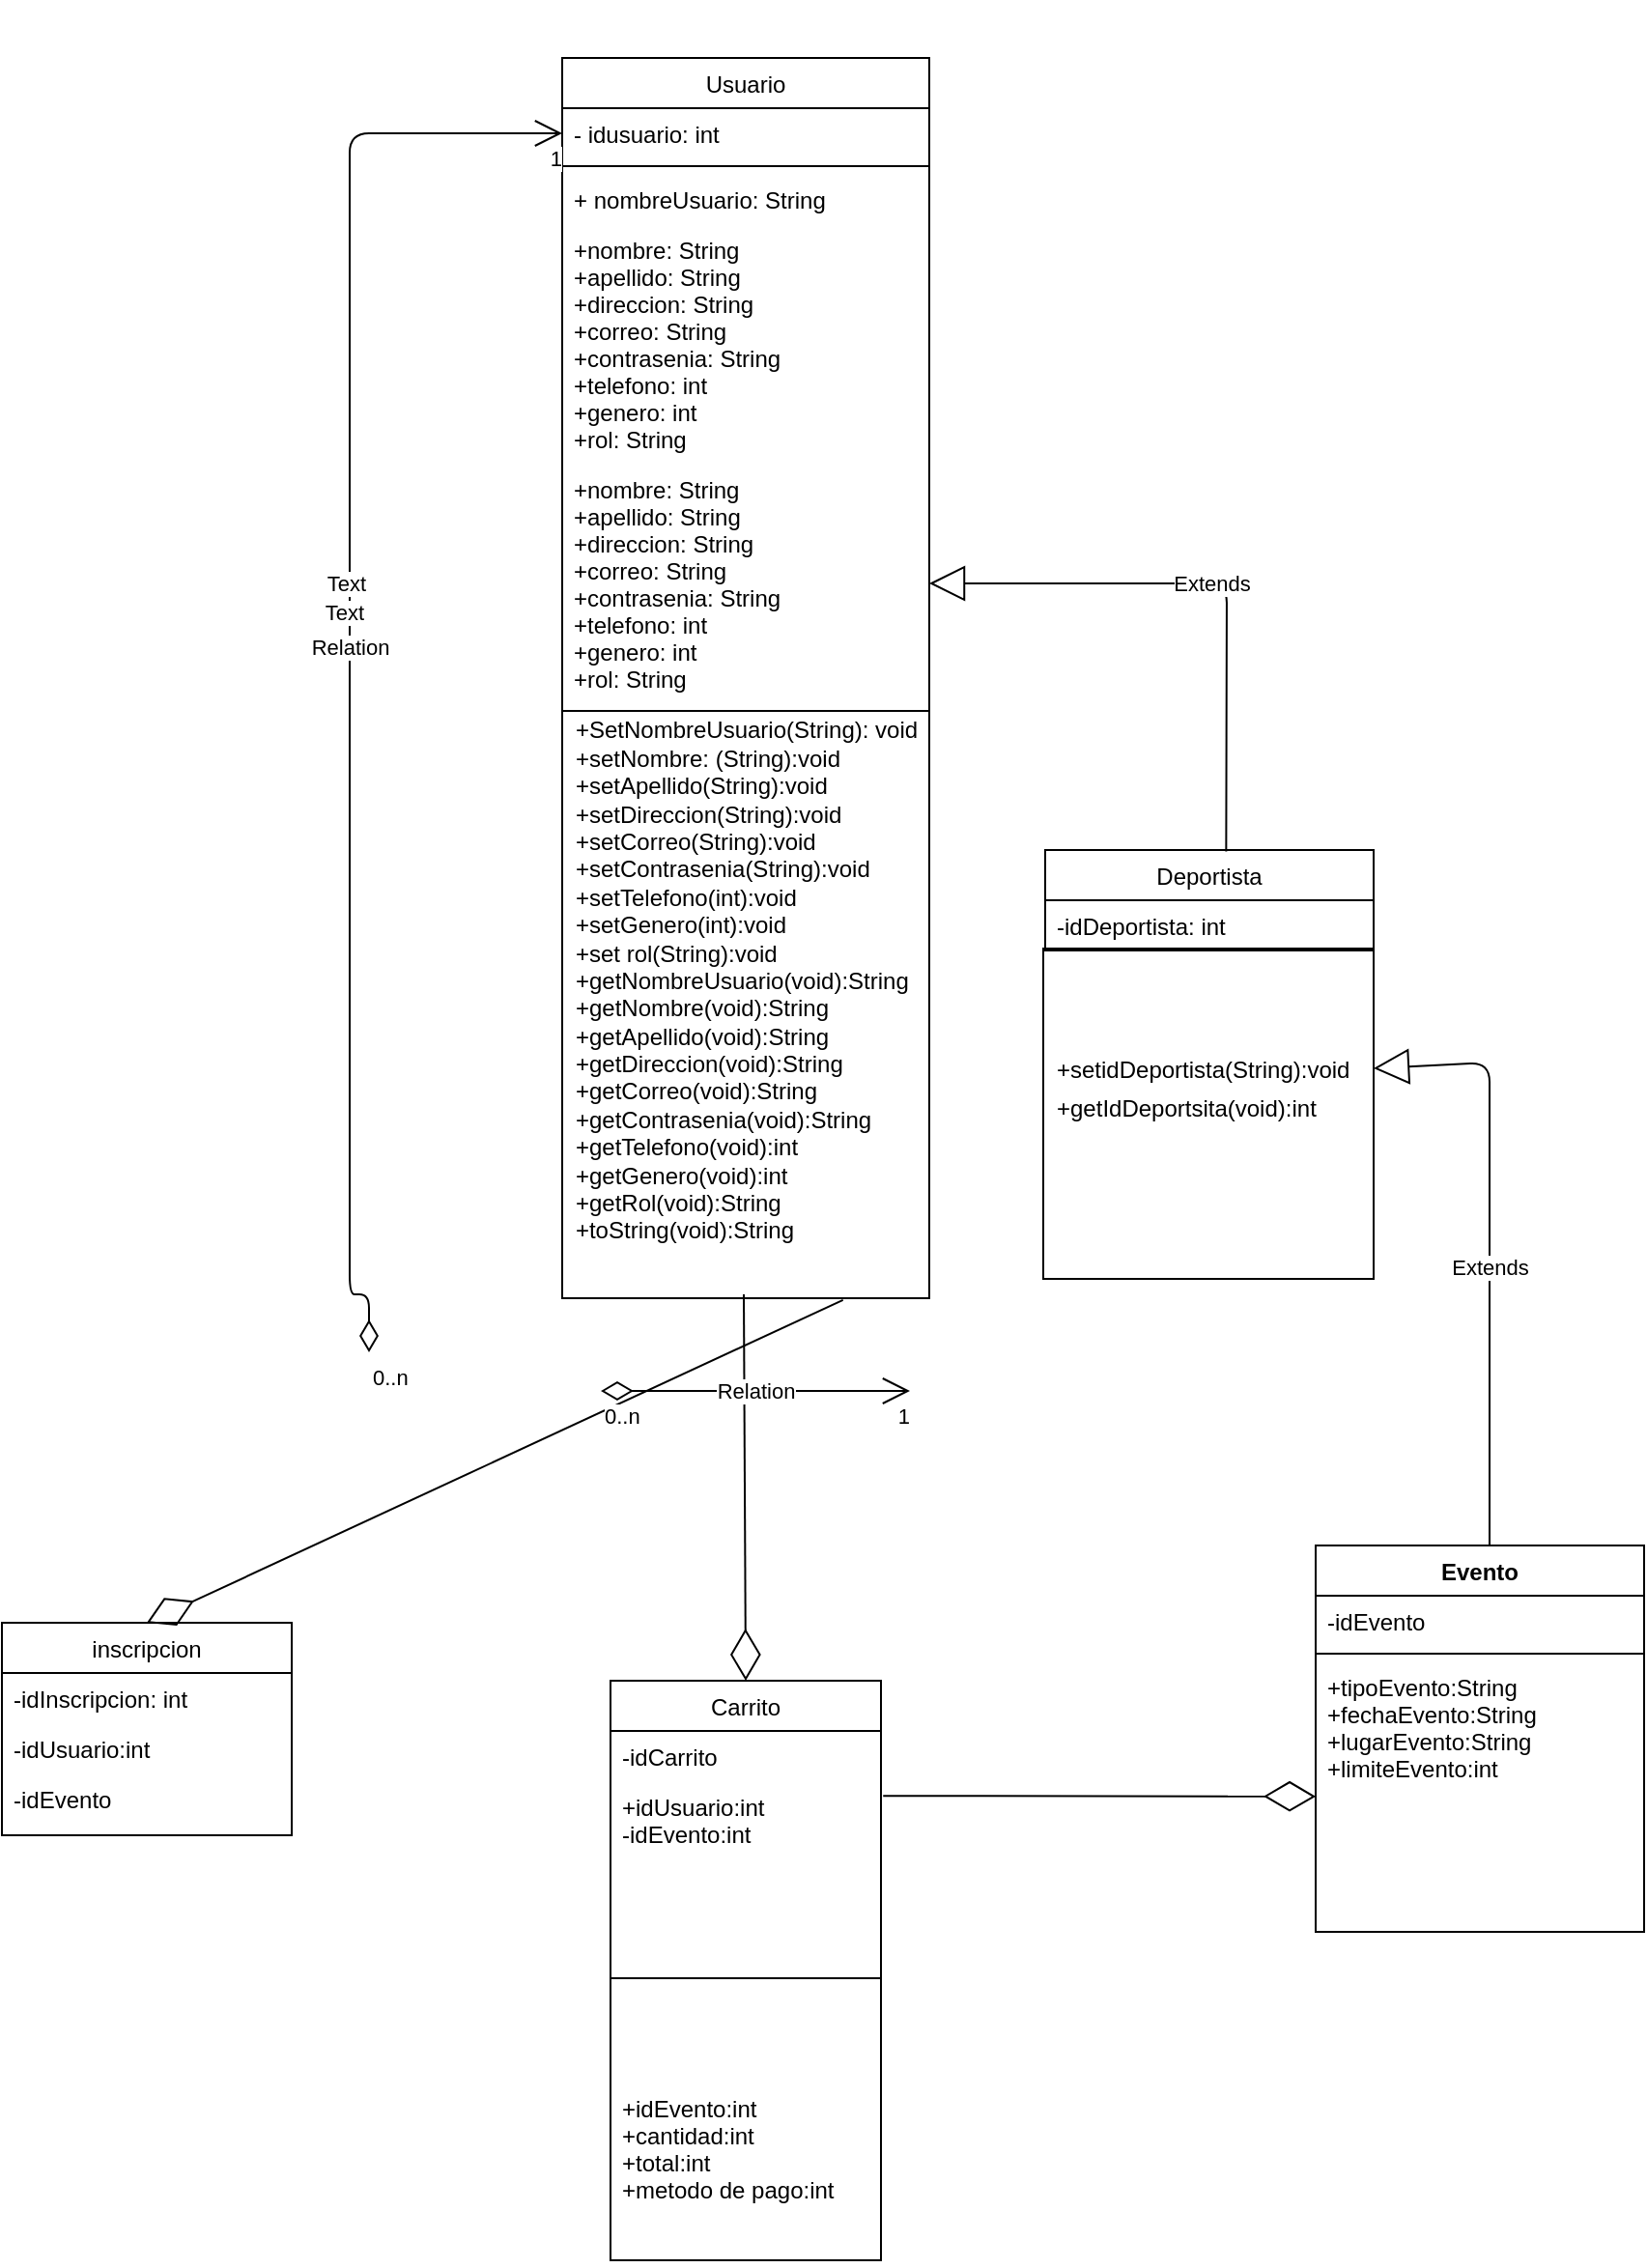 <mxfile version="13.6.5" type="github">
  <diagram id="pZgpEU3eHNrIadQu-joC" name="Page-1">
    <mxGraphModel dx="2971" dy="1577" grid="1" gridSize="10" guides="1" tooltips="1" connect="1" arrows="1" fold="1" page="1" pageScale="1" pageWidth="850" pageHeight="1100" math="0" shadow="0">
      <root>
        <mxCell id="0" />
        <mxCell id="1" parent="0" />
        <mxCell id="5ge9vC0l4p9WZjV_h0f6-6" value="" style="text;strokeColor=none;fillColor=none;align=left;verticalAlign=middle;spacingTop=-1;spacingLeft=4;spacingRight=4;rotatable=0;labelPosition=right;points=[];portConstraint=eastwest;" parent="1" vertex="1">
          <mxGeometry x="410" y="110" width="20" height="14" as="geometry" />
        </mxCell>
        <mxCell id="5ge9vC0l4p9WZjV_h0f6-27" value="Extends" style="endArrow=block;endSize=16;endFill=0;html=1;exitX=0.551;exitY=0.014;exitDx=0;exitDy=0;exitPerimeter=0;entryX=1;entryY=0.5;entryDx=0;entryDy=0;" parent="1" source="5ge9vC0l4p9WZjV_h0f6-8" edge="1" target="5ge9vC0l4p9WZjV_h0f6-5">
          <mxGeometry width="160" relative="1" as="geometry">
            <mxPoint x="480" y="390" as="sourcePoint" />
            <mxPoint x="820" y="230" as="targetPoint" />
            <Array as="points">
              <mxPoint x="944" y="412" />
            </Array>
          </mxGeometry>
        </mxCell>
        <mxCell id="5ge9vC0l4p9WZjV_h0f6-8" value="Deportista" style="swimlane;fontStyle=0;childLayout=stackLayout;horizontal=1;startSize=26;fillColor=none;horizontalStack=0;resizeParent=1;resizeParentMax=0;resizeLast=0;collapsible=1;marginBottom=0;" parent="1" vertex="1">
          <mxGeometry x="850" y="550" width="170" height="52" as="geometry" />
        </mxCell>
        <mxCell id="5ge9vC0l4p9WZjV_h0f6-9" value="-idDeportista: int&#xa;&#xa;&#xa;&#xa;&#xa;&#xa;&#xa;&#xa;" style="text;strokeColor=none;fillColor=none;align=left;verticalAlign=top;spacingLeft=4;spacingRight=4;overflow=hidden;rotatable=0;points=[[0,0.5],[1,0.5]];portConstraint=eastwest;" parent="5ge9vC0l4p9WZjV_h0f6-8" vertex="1">
          <mxGeometry y="26" width="170" height="26" as="geometry" />
        </mxCell>
        <mxCell id="5ge9vC0l4p9WZjV_h0f6-2" value="Usuario" style="swimlane;fontStyle=0;childLayout=stackLayout;horizontal=1;startSize=26;fillColor=none;horizontalStack=0;resizeParent=1;resizeParentMax=0;resizeLast=0;collapsible=1;marginBottom=0;" parent="1" vertex="1">
          <mxGeometry x="600" y="140" width="190" height="642" as="geometry" />
        </mxCell>
        <mxCell id="5ge9vC0l4p9WZjV_h0f6-3" value="- idusuario: int&#xa;" style="text;strokeColor=none;fillColor=none;align=left;verticalAlign=top;spacingLeft=4;spacingRight=4;overflow=hidden;rotatable=0;points=[[0,0.5],[1,0.5]];portConstraint=eastwest;" parent="5ge9vC0l4p9WZjV_h0f6-2" vertex="1">
          <mxGeometry y="26" width="190" height="26" as="geometry" />
        </mxCell>
        <mxCell id="5ge9vC0l4p9WZjV_h0f6-7" value="" style="line;strokeWidth=1;fillColor=none;align=left;verticalAlign=middle;spacingTop=-1;spacingLeft=3;spacingRight=3;rotatable=0;labelPosition=right;points=[];portConstraint=eastwest;" parent="5ge9vC0l4p9WZjV_h0f6-2" vertex="1">
          <mxGeometry y="52" width="190" height="8" as="geometry" />
        </mxCell>
        <mxCell id="5ge9vC0l4p9WZjV_h0f6-4" value="+ nombreUsuario: String" style="text;strokeColor=none;fillColor=none;align=left;verticalAlign=top;spacingLeft=4;spacingRight=4;overflow=hidden;rotatable=0;points=[[0,0.5],[1,0.5]];portConstraint=eastwest;" parent="5ge9vC0l4p9WZjV_h0f6-2" vertex="1">
          <mxGeometry y="60" width="190" height="26" as="geometry" />
        </mxCell>
        <mxCell id="5ge9vC0l4p9WZjV_h0f6-28" value="+nombre: String&#xa;+apellido: String&#xa;+direccion: String&#xa;+correo: String&#xa;+contrasenia: String&#xa;+telefono: int&#xa;+genero: int&#xa;+rol: String&#xa;&#xa;" style="text;strokeColor=none;fillColor=none;align=left;verticalAlign=top;spacingLeft=4;spacingRight=4;overflow=hidden;rotatable=0;points=[[0,0.5],[1,0.5]];portConstraint=eastwest;" parent="5ge9vC0l4p9WZjV_h0f6-2" vertex="1">
          <mxGeometry y="86" width="190" height="124" as="geometry" />
        </mxCell>
        <mxCell id="5ge9vC0l4p9WZjV_h0f6-5" value="+nombre: String&#xa;+apellido: String&#xa;+direccion: String&#xa;+correo: String&#xa;+contrasenia: String&#xa;+telefono: int&#xa;+genero: int&#xa;+rol: String&#xa;&#xa;" style="text;strokeColor=none;fillColor=none;align=left;verticalAlign=top;spacingLeft=4;spacingRight=4;overflow=hidden;rotatable=0;points=[[0,0.5],[1,0.5]];portConstraint=eastwest;" parent="5ge9vC0l4p9WZjV_h0f6-2" vertex="1">
          <mxGeometry y="210" width="190" height="124" as="geometry" />
        </mxCell>
        <mxCell id="5ge9vC0l4p9WZjV_h0f6-18" value="" style="line;strokeWidth=1;fillColor=none;align=left;verticalAlign=middle;spacingTop=-1;spacingLeft=3;spacingRight=3;rotatable=0;labelPosition=right;points=[];portConstraint=eastwest;" parent="5ge9vC0l4p9WZjV_h0f6-2" vertex="1">
          <mxGeometry y="334" width="190" height="8" as="geometry" />
        </mxCell>
        <mxCell id="5ge9vC0l4p9WZjV_h0f6-17" value="&lt;div&gt;+SetNombreUsuario(String): void&lt;/div&gt;&lt;div align=&quot;left&quot;&gt;+setNombre: (String):void&lt;/div&gt;&lt;div align=&quot;left&quot;&gt;+setApellido(String):void&lt;/div&gt;&lt;div align=&quot;left&quot;&gt;+setDireccion(String):void&lt;/div&gt;&lt;div align=&quot;left&quot;&gt;+setCorreo(String):void&lt;/div&gt;&lt;div align=&quot;left&quot;&gt;+setContrasenia(String):void&lt;/div&gt;&lt;div align=&quot;left&quot;&gt;+setTelefono(int):void&lt;/div&gt;&lt;div align=&quot;left&quot;&gt;+setGenero(int):void&lt;/div&gt;&lt;div align=&quot;left&quot;&gt;+set rol(String):void&lt;/div&gt;&lt;div align=&quot;left&quot;&gt;+getNombreUsuario(void):String&lt;/div&gt;&lt;div align=&quot;left&quot;&gt;+getNombre(void):String&lt;/div&gt;&lt;div align=&quot;left&quot;&gt;+getApellido(void):String&lt;/div&gt;&lt;div align=&quot;left&quot;&gt;+getDireccion(void):String&lt;/div&gt;&lt;div align=&quot;left&quot;&gt;+getCorreo(void):String&lt;/div&gt;&lt;div align=&quot;left&quot;&gt;+getContrasenia(void):String&lt;/div&gt;&lt;div align=&quot;left&quot;&gt;+getTelefono(void):int&lt;/div&gt;&lt;div align=&quot;left&quot;&gt;+getGenero(void):int&lt;br&gt;&lt;/div&gt;&lt;div align=&quot;left&quot;&gt;+getRol(void):String&lt;/div&gt;&lt;div align=&quot;left&quot;&gt;+toString(void):String&lt;br&gt;&lt;/div&gt;&lt;div&gt;&lt;br&gt;&lt;/div&gt;&lt;div&gt;&lt;br&gt;&lt;/div&gt;" style="text;html=1;align=center;verticalAlign=middle;resizable=0;points=[];autosize=1;" parent="5ge9vC0l4p9WZjV_h0f6-2" vertex="1">
          <mxGeometry y="342" width="190" height="300" as="geometry" />
        </mxCell>
        <mxCell id="IXVMztBr3qKs4ozucLpU-7" value="Extends" style="endArrow=block;endSize=16;endFill=0;html=1;exitX=0.5;exitY=0;exitDx=0;exitDy=0;entryX=1;entryY=0.5;entryDx=0;entryDy=0;" edge="1" parent="1" source="5ge9vC0l4p9WZjV_h0f6-21" target="5ge9vC0l4p9WZjV_h0f6-10">
          <mxGeometry width="160" relative="1" as="geometry">
            <mxPoint x="950" y="800" as="sourcePoint" />
            <mxPoint x="1110" y="800" as="targetPoint" />
            <Array as="points">
              <mxPoint x="1080" y="920" />
              <mxPoint x="1080" y="900" />
              <mxPoint x="1080" y="870" />
              <mxPoint x="1080" y="700" />
              <mxPoint x="1080" y="660" />
            </Array>
          </mxGeometry>
        </mxCell>
        <mxCell id="5ge9vC0l4p9WZjV_h0f6-11" value="+getIdDeportsita(void):int" style="text;strokeColor=none;fillColor=none;align=left;verticalAlign=top;spacingLeft=4;spacingRight=4;overflow=hidden;rotatable=0;points=[[0,0.5],[1,0.5]];portConstraint=eastwest;" parent="1" vertex="1">
          <mxGeometry x="850" y="670" width="170" height="34" as="geometry" />
        </mxCell>
        <mxCell id="5ge9vC0l4p9WZjV_h0f6-10" value="+setidDeportista(String):void" style="text;strokeColor=none;fillColor=none;align=left;verticalAlign=top;spacingLeft=4;spacingRight=4;overflow=hidden;rotatable=0;points=[[0,0.5],[1,0.5]];portConstraint=eastwest;" parent="1" vertex="1">
          <mxGeometry x="850" y="650" width="170" height="26" as="geometry" />
        </mxCell>
        <mxCell id="IXVMztBr3qKs4ozucLpU-10" value="" style="whiteSpace=wrap;html=1;aspect=fixed;fillColor=none;" vertex="1" parent="1">
          <mxGeometry x="849" y="601" width="171" height="171" as="geometry" />
        </mxCell>
        <mxCell id="IXVMztBr3qKs4ozucLpU-22" value="" style="endArrow=diamondThin;endFill=0;endSize=24;html=1;exitX=1.008;exitY=0.158;exitDx=0;exitDy=0;exitPerimeter=0;" edge="1" parent="1" source="IXVMztBr3qKs4ozucLpU-13" target="5ge9vC0l4p9WZjV_h0f6-24">
          <mxGeometry width="160" relative="1" as="geometry">
            <mxPoint x="850" y="960" as="sourcePoint" />
            <mxPoint x="1010" y="960" as="targetPoint" />
            <Array as="points" />
          </mxGeometry>
        </mxCell>
        <mxCell id="IXVMztBr3qKs4ozucLpU-24" value="" style="endArrow=diamondThin;endFill=0;endSize=24;html=1;entryX=0.5;entryY=0;entryDx=0;entryDy=0;" edge="1" parent="1" target="IXVMztBr3qKs4ozucLpU-11">
          <mxGeometry width="160" relative="1" as="geometry">
            <mxPoint x="694" y="780" as="sourcePoint" />
            <mxPoint x="694.29" y="900.0" as="targetPoint" />
          </mxGeometry>
        </mxCell>
        <mxCell id="5ge9vC0l4p9WZjV_h0f6-21" value="Evento" style="swimlane;fontStyle=1;align=center;verticalAlign=top;childLayout=stackLayout;horizontal=1;startSize=26;horizontalStack=0;resizeParent=1;resizeParentMax=0;resizeLast=0;collapsible=1;marginBottom=0;" parent="1" vertex="1">
          <mxGeometry x="990" y="910" width="170" height="200" as="geometry" />
        </mxCell>
        <mxCell id="5ge9vC0l4p9WZjV_h0f6-22" value="-idEvento" style="text;strokeColor=none;fillColor=none;align=left;verticalAlign=top;spacingLeft=4;spacingRight=4;overflow=hidden;rotatable=0;points=[[0,0.5],[1,0.5]];portConstraint=eastwest;" parent="5ge9vC0l4p9WZjV_h0f6-21" vertex="1">
          <mxGeometry y="26" width="170" height="26" as="geometry" />
        </mxCell>
        <mxCell id="5ge9vC0l4p9WZjV_h0f6-23" value="" style="line;strokeWidth=1;fillColor=none;align=left;verticalAlign=middle;spacingTop=-1;spacingLeft=3;spacingRight=3;rotatable=0;labelPosition=right;points=[];portConstraint=eastwest;" parent="5ge9vC0l4p9WZjV_h0f6-21" vertex="1">
          <mxGeometry y="52" width="170" height="8" as="geometry" />
        </mxCell>
        <mxCell id="5ge9vC0l4p9WZjV_h0f6-24" value="+tipoEvento:String&#xa;+fechaEvento:String&#xa;+lugarEvento:String&#xa;+limiteEvento:int&#xa;&#xa;" style="text;strokeColor=none;fillColor=none;align=left;verticalAlign=top;spacingLeft=4;spacingRight=4;overflow=hidden;rotatable=0;points=[[0,0.5],[1,0.5]];portConstraint=eastwest;" parent="5ge9vC0l4p9WZjV_h0f6-21" vertex="1">
          <mxGeometry y="60" width="170" height="140" as="geometry" />
        </mxCell>
        <mxCell id="IXVMztBr3qKs4ozucLpU-40" value="" style="rounded=0;whiteSpace=wrap;html=1;fillColor=none;" vertex="1" parent="1">
          <mxGeometry x="380" y="940" width="150" as="geometry" />
        </mxCell>
        <mxCell id="IXVMztBr3qKs4ozucLpU-42" value="" style="endArrow=diamondThin;endFill=0;endSize=24;html=1;entryX=0.5;entryY=0;entryDx=0;entryDy=0;exitX=0.765;exitY=1.003;exitDx=0;exitDy=0;exitPerimeter=0;" edge="1" parent="1" source="5ge9vC0l4p9WZjV_h0f6-17" target="IXVMztBr3qKs4ozucLpU-28">
          <mxGeometry width="160" relative="1" as="geometry">
            <mxPoint x="455" y="720" as="sourcePoint" />
            <mxPoint x="500" y="760" as="targetPoint" />
          </mxGeometry>
        </mxCell>
        <mxCell id="IXVMztBr3qKs4ozucLpU-11" value="Carrito" style="swimlane;fontStyle=0;childLayout=stackLayout;horizontal=1;startSize=26;fillColor=none;horizontalStack=0;resizeParent=1;resizeParentMax=0;resizeLast=0;collapsible=1;marginBottom=0;" vertex="1" parent="1">
          <mxGeometry x="625" y="980" width="140" height="300" as="geometry" />
        </mxCell>
        <mxCell id="IXVMztBr3qKs4ozucLpU-12" value="-idCarrito" style="text;strokeColor=none;fillColor=none;align=left;verticalAlign=top;spacingLeft=4;spacingRight=4;overflow=hidden;rotatable=0;points=[[0,0.5],[1,0.5]];portConstraint=eastwest;" vertex="1" parent="IXVMztBr3qKs4ozucLpU-11">
          <mxGeometry y="26" width="140" height="26" as="geometry" />
        </mxCell>
        <mxCell id="IXVMztBr3qKs4ozucLpU-13" value="+idUsuario:int&#xa;-idEvento:int&#xa;" style="text;strokeColor=none;fillColor=none;align=left;verticalAlign=top;spacingLeft=4;spacingRight=4;overflow=hidden;rotatable=0;points=[[0,0.5],[1,0.5]];portConstraint=eastwest;" vertex="1" parent="IXVMztBr3qKs4ozucLpU-11">
          <mxGeometry y="52" width="140" height="48" as="geometry" />
        </mxCell>
        <mxCell id="IXVMztBr3qKs4ozucLpU-15" value="" style="line;strokeWidth=1;fillColor=none;align=left;verticalAlign=middle;spacingTop=-1;spacingLeft=3;spacingRight=3;rotatable=0;labelPosition=right;points=[];portConstraint=eastwest;" vertex="1" parent="IXVMztBr3qKs4ozucLpU-11">
          <mxGeometry y="100" width="140" height="108" as="geometry" />
        </mxCell>
        <mxCell id="IXVMztBr3qKs4ozucLpU-14" value="+idEvento:int&#xa;+cantidad:int&#xa;+total:int&#xa;+metodo de pago:int&#xa;" style="text;strokeColor=none;fillColor=none;align=left;verticalAlign=top;spacingLeft=4;spacingRight=4;overflow=hidden;rotatable=0;points=[[0,0.5],[1,0.5]];portConstraint=eastwest;" vertex="1" parent="IXVMztBr3qKs4ozucLpU-11">
          <mxGeometry y="208" width="140" height="92" as="geometry" />
        </mxCell>
        <mxCell id="IXVMztBr3qKs4ozucLpU-28" value="inscripcion " style="swimlane;fontStyle=0;childLayout=stackLayout;horizontal=1;startSize=26;fillColor=none;horizontalStack=0;resizeParent=1;resizeParentMax=0;resizeLast=0;collapsible=1;marginBottom=0;" vertex="1" parent="1">
          <mxGeometry x="310" y="950" width="150" height="110" as="geometry" />
        </mxCell>
        <mxCell id="IXVMztBr3qKs4ozucLpU-29" value="-idInscripcion: int" style="text;strokeColor=none;fillColor=none;align=left;verticalAlign=top;spacingLeft=4;spacingRight=4;overflow=hidden;rotatable=0;points=[[0,0.5],[1,0.5]];portConstraint=eastwest;" vertex="1" parent="IXVMztBr3qKs4ozucLpU-28">
          <mxGeometry y="26" width="150" height="26" as="geometry" />
        </mxCell>
        <mxCell id="IXVMztBr3qKs4ozucLpU-30" value="-idUsuario:int" style="text;strokeColor=none;fillColor=none;align=left;verticalAlign=top;spacingLeft=4;spacingRight=4;overflow=hidden;rotatable=0;points=[[0,0.5],[1,0.5]];portConstraint=eastwest;" vertex="1" parent="IXVMztBr3qKs4ozucLpU-28">
          <mxGeometry y="52" width="150" height="26" as="geometry" />
        </mxCell>
        <mxCell id="IXVMztBr3qKs4ozucLpU-31" value="-idEvento" style="text;strokeColor=none;fillColor=none;align=left;verticalAlign=top;spacingLeft=4;spacingRight=4;overflow=hidden;rotatable=0;points=[[0,0.5],[1,0.5]];portConstraint=eastwest;" vertex="1" parent="IXVMztBr3qKs4ozucLpU-28">
          <mxGeometry y="78" width="150" height="32" as="geometry" />
        </mxCell>
        <mxCell id="IXVMztBr3qKs4ozucLpU-49" value="Relation" style="endArrow=open;html=1;endSize=12;startArrow=diamondThin;startSize=14;startFill=0;edgeStyle=orthogonalEdgeStyle;" edge="1" parent="1">
          <mxGeometry relative="1" as="geometry">
            <mxPoint x="620" y="830" as="sourcePoint" />
            <mxPoint x="780" y="830" as="targetPoint" />
          </mxGeometry>
        </mxCell>
        <mxCell id="IXVMztBr3qKs4ozucLpU-50" value="0..n" style="edgeLabel;resizable=0;html=1;align=left;verticalAlign=top;" connectable="0" vertex="1" parent="IXVMztBr3qKs4ozucLpU-49">
          <mxGeometry x="-1" relative="1" as="geometry" />
        </mxCell>
        <mxCell id="IXVMztBr3qKs4ozucLpU-51" value="1" style="edgeLabel;resizable=0;html=1;align=right;verticalAlign=top;" connectable="0" vertex="1" parent="IXVMztBr3qKs4ozucLpU-49">
          <mxGeometry x="1" relative="1" as="geometry" />
        </mxCell>
        <mxCell id="IXVMztBr3qKs4ozucLpU-52" value="Relation" style="endArrow=open;html=1;endSize=12;startArrow=diamondThin;startSize=14;startFill=0;edgeStyle=orthogonalEdgeStyle;entryX=0;entryY=0.5;entryDx=0;entryDy=0;" edge="1" parent="1" target="5ge9vC0l4p9WZjV_h0f6-3">
          <mxGeometry relative="1" as="geometry">
            <mxPoint x="500" y="810" as="sourcePoint" />
            <mxPoint x="560" y="240" as="targetPoint" />
            <Array as="points">
              <mxPoint x="500" y="780" />
              <mxPoint x="490" y="780" />
              <mxPoint x="490" y="179" />
            </Array>
          </mxGeometry>
        </mxCell>
        <mxCell id="IXVMztBr3qKs4ozucLpU-53" value="0..n" style="edgeLabel;resizable=0;html=1;align=left;verticalAlign=top;" connectable="0" vertex="1" parent="IXVMztBr3qKs4ozucLpU-52">
          <mxGeometry x="-1" relative="1" as="geometry" />
        </mxCell>
        <mxCell id="IXVMztBr3qKs4ozucLpU-54" value="1" style="edgeLabel;resizable=0;html=1;align=right;verticalAlign=top;" connectable="0" vertex="1" parent="IXVMztBr3qKs4ozucLpU-52">
          <mxGeometry x="1" relative="1" as="geometry" />
        </mxCell>
        <mxCell id="IXVMztBr3qKs4ozucLpU-55" value="Text" style="edgeLabel;html=1;align=center;verticalAlign=middle;resizable=0;points=[];" vertex="1" connectable="0" parent="IXVMztBr3qKs4ozucLpU-52">
          <mxGeometry x="0.088" y="2" relative="1" as="geometry">
            <mxPoint as="offset" />
          </mxGeometry>
        </mxCell>
        <mxCell id="IXVMztBr3qKs4ozucLpU-56" value="Text" style="edgeLabel;html=1;align=center;verticalAlign=middle;resizable=0;points=[];" vertex="1" connectable="0" parent="IXVMztBr3qKs4ozucLpU-52">
          <mxGeometry x="0.047" y="3" relative="1" as="geometry">
            <mxPoint as="offset" />
          </mxGeometry>
        </mxCell>
      </root>
    </mxGraphModel>
  </diagram>
</mxfile>

